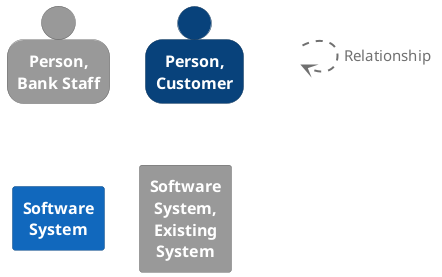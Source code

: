 @startuml
set separator none

skinparam {
  shadowing false
  arrowFontSize 15
  defaultTextAlignment center
  wrapWidth 100
  maxMessageSize 100
}
hide stereotype

skinparam rectangle<<_transparent>> {
  BorderColor transparent
  BackgroundColor transparent
  FontColor transparent
}

skinparam person<<1>> {
  BackgroundColor #999999
  FontColor #ffffff
  BorderColor #6b6b6b
}
person "==Person, Bank Staff" <<1>>

skinparam person<<2>> {
  BackgroundColor #08427b
  FontColor #ffffff
  BorderColor #052e56
}
person "==Person, Customer" <<2>>

skinparam rectangle<<3>> {
  BackgroundColor #1168bd
  FontColor #ffffff
  BorderColor #0b4884
}
rectangle "==Software System" <<3>>

skinparam rectangle<<4>> {
  BackgroundColor #999999
  FontColor #ffffff
  BorderColor #6b6b6b
}
rectangle "==Software System, Existing System" <<4>>

rectangle "." <<_transparent>> as 5
5 .[#707070,thickness=2].> 5 : "<color:#707070>Relationship"


@enduml